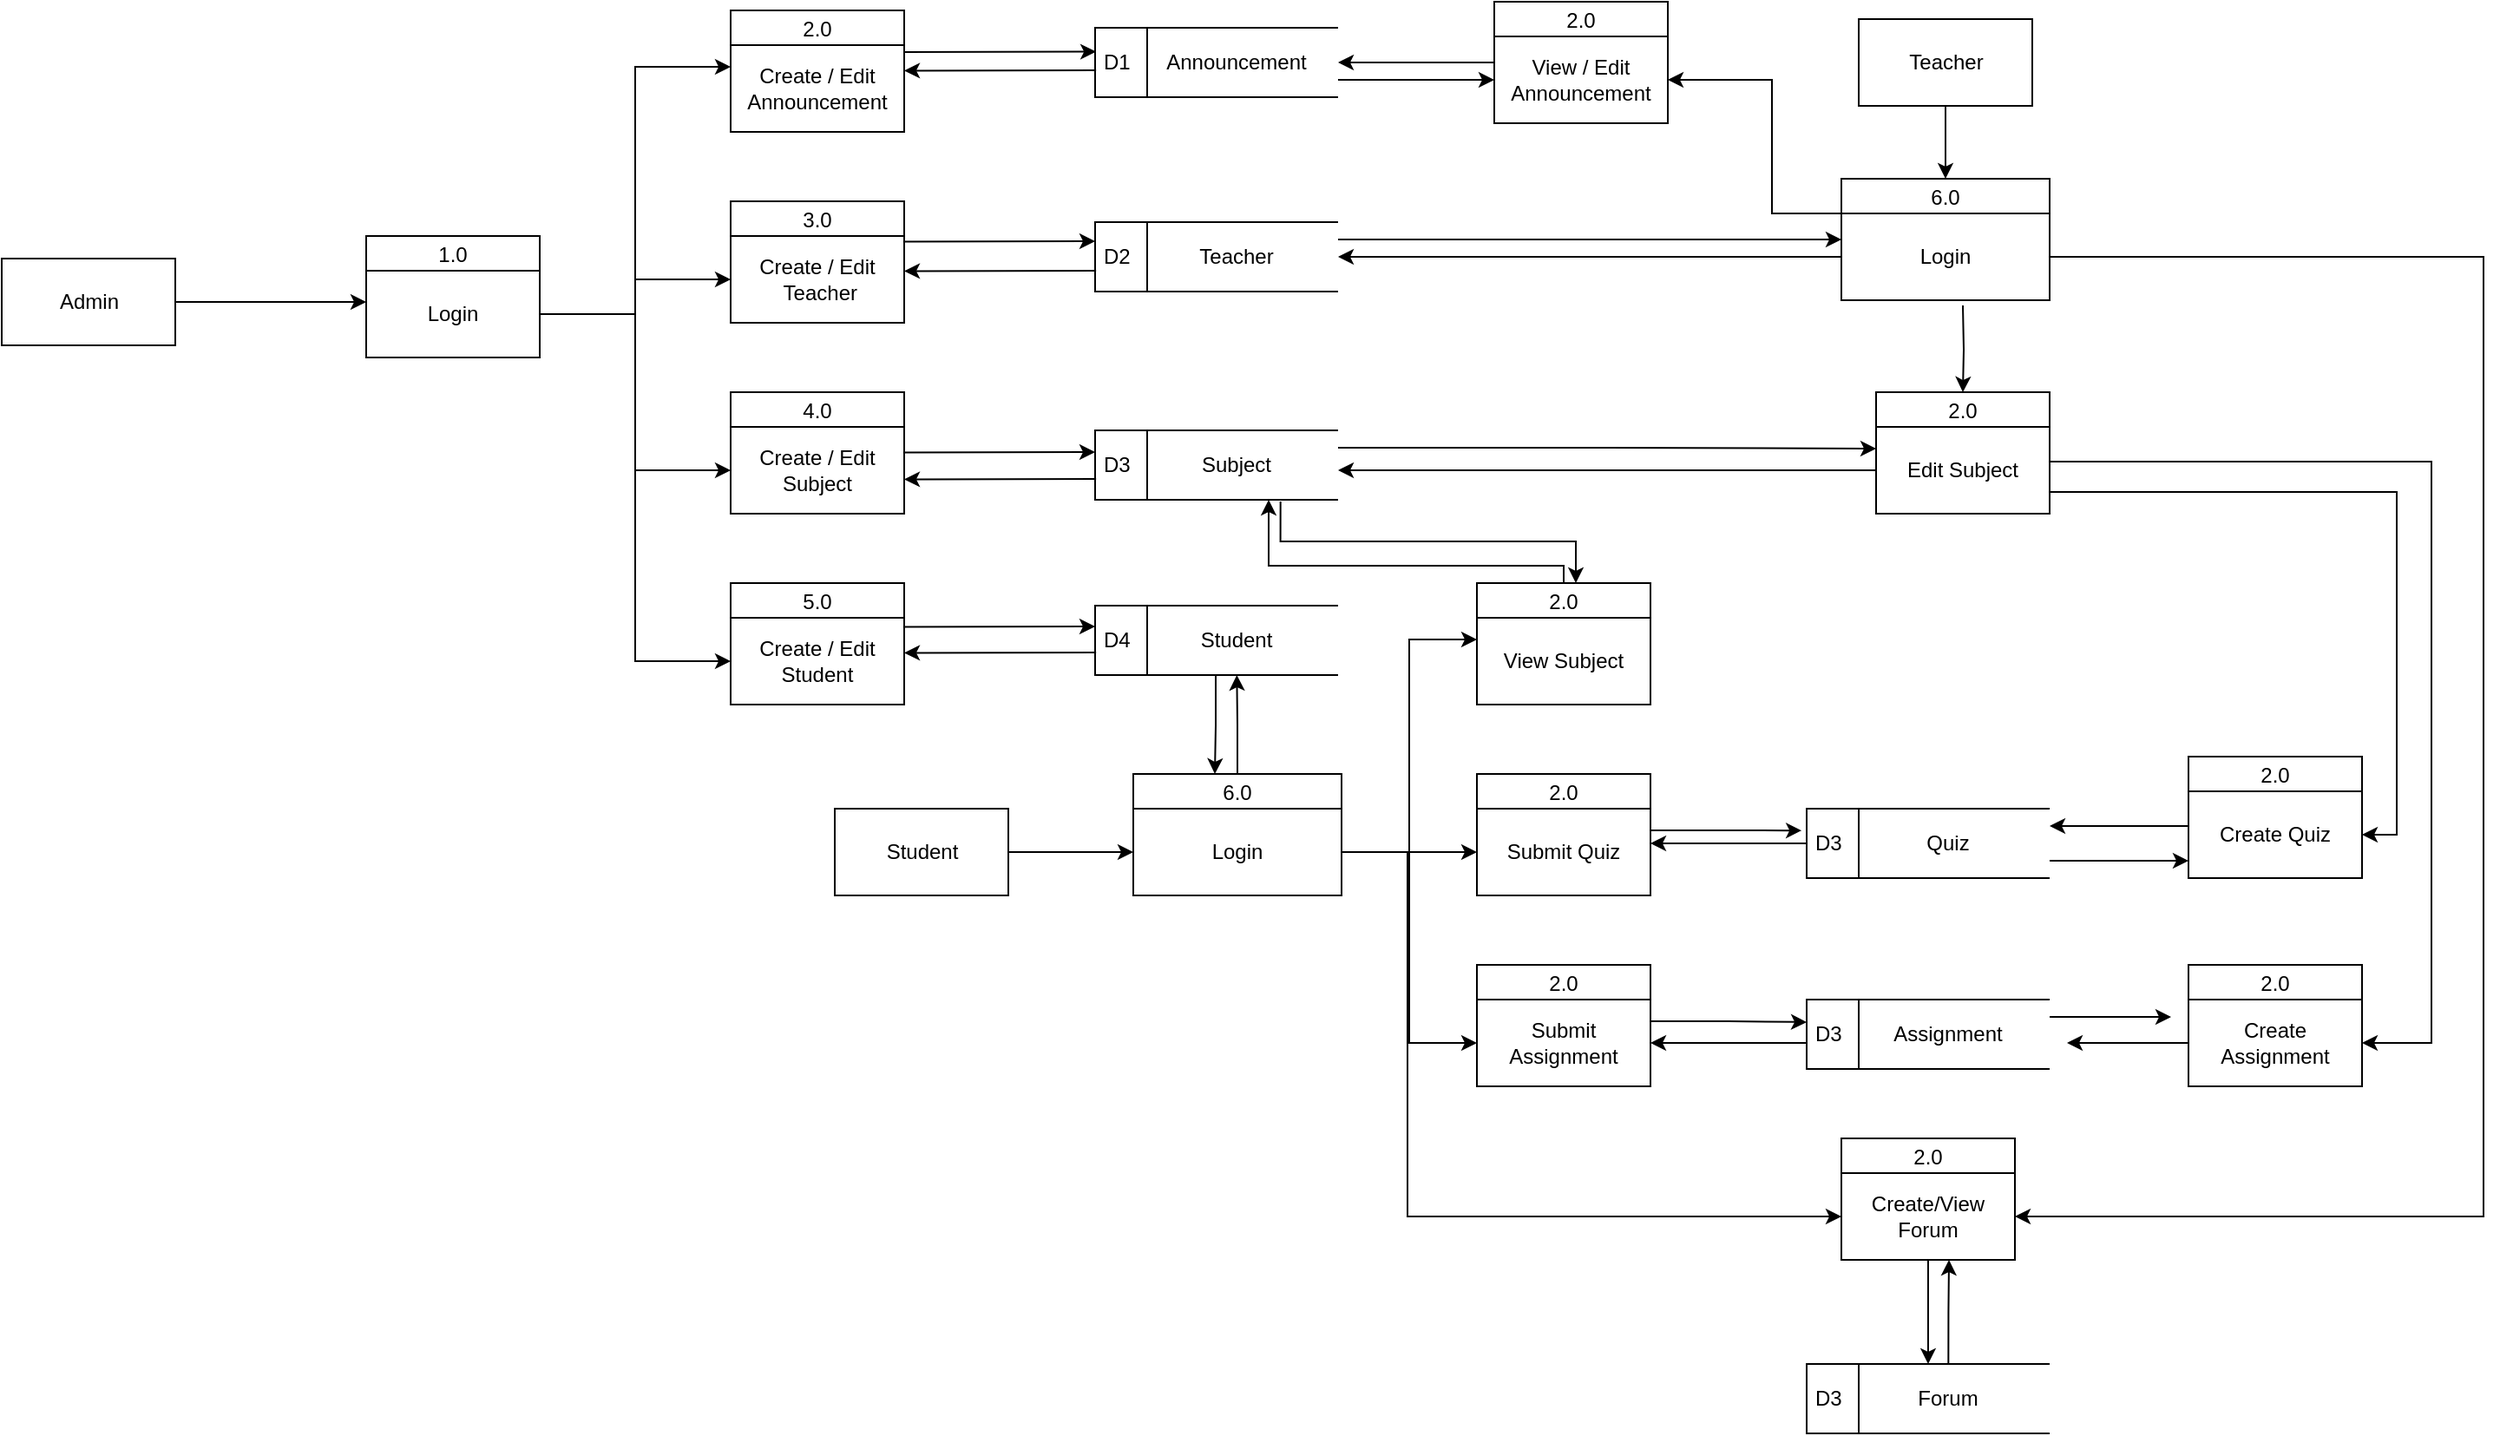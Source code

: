 <mxfile version="13.10.4" type="github"><diagram id="C5RBs43oDa-KdzZeNtuy" name="Page-1"><mxGraphModel dx="1209" dy="642" grid="1" gridSize="10" guides="1" tooltips="1" connect="1" arrows="1" fold="1" page="1" pageScale="1" pageWidth="827" pageHeight="1169" math="0" shadow="0"><root><mxCell id="WIyWlLk6GJQsqaUBKTNV-0"/><mxCell id="WIyWlLk6GJQsqaUBKTNV-1" parent="WIyWlLk6GJQsqaUBKTNV-0"/><mxCell id="wd8GQg8yWR7TYl4xGY3D-134" value="" style="group" vertex="1" connectable="0" parent="WIyWlLk6GJQsqaUBKTNV-1"><mxGeometry width="1430" height="825" as="geometry"/></mxCell><mxCell id="wd8GQg8yWR7TYl4xGY3D-36" style="edgeStyle=orthogonalEdgeStyle;rounded=0;orthogonalLoop=1;jettySize=auto;html=1;entryX=0;entryY=0.5;entryDx=0;entryDy=0;" edge="1" parent="wd8GQg8yWR7TYl4xGY3D-134" source="wd8GQg8yWR7TYl4xGY3D-1"><mxGeometry relative="1" as="geometry"><mxPoint x="210" y="173" as="targetPoint"/></mxGeometry></mxCell><mxCell id="wd8GQg8yWR7TYl4xGY3D-1" value="Admin" style="html=1;dashed=0;whitespace=wrap;" vertex="1" parent="wd8GQg8yWR7TYl4xGY3D-134"><mxGeometry y="148" width="100" height="50" as="geometry"/></mxCell><mxCell id="wd8GQg8yWR7TYl4xGY3D-2" value="Teacher" style="html=1;dashed=0;whitespace=wrap;" vertex="1" parent="wd8GQg8yWR7TYl4xGY3D-134"><mxGeometry x="1070" y="10" width="100" height="50" as="geometry"/></mxCell><mxCell id="wd8GQg8yWR7TYl4xGY3D-3" value="Student" style="html=1;dashed=0;whitespace=wrap;" vertex="1" parent="wd8GQg8yWR7TYl4xGY3D-134"><mxGeometry x="480" y="465" width="100" height="50" as="geometry"/></mxCell><mxCell id="wd8GQg8yWR7TYl4xGY3D-4" value="2.0" style="swimlane;fontStyle=0;childLayout=stackLayout;horizontal=1;startSize=20;fillColor=#ffffff;horizontalStack=0;resizeParent=1;resizeParentMax=0;resizeLast=0;collapsible=0;marginBottom=0;swimlaneFillColor=#ffffff;labelBackgroundColor=none;labelBorderColor=none;" vertex="1" parent="wd8GQg8yWR7TYl4xGY3D-134"><mxGeometry x="420" y="5" width="100" height="70" as="geometry"/></mxCell><mxCell id="wd8GQg8yWR7TYl4xGY3D-5" value="Create / Edit&lt;br&gt;Announcement" style="text;html=1;strokeColor=none;fillColor=none;align=center;verticalAlign=middle;whiteSpace=wrap;rounded=0;labelBackgroundColor=none;" vertex="1" parent="wd8GQg8yWR7TYl4xGY3D-4"><mxGeometry y="20" width="100" height="50" as="geometry"/></mxCell><mxCell id="wd8GQg8yWR7TYl4xGY3D-6" value="3.0" style="swimlane;fontStyle=0;childLayout=stackLayout;horizontal=1;startSize=20;fillColor=#ffffff;horizontalStack=0;resizeParent=1;resizeParentMax=0;resizeLast=0;collapsible=0;marginBottom=0;swimlaneFillColor=#ffffff;labelBackgroundColor=none;labelBorderColor=none;" vertex="1" parent="wd8GQg8yWR7TYl4xGY3D-134"><mxGeometry x="420" y="115" width="100" height="70" as="geometry"/></mxCell><mxCell id="wd8GQg8yWR7TYl4xGY3D-7" value="Create / Edit&lt;br&gt;&amp;nbsp;Teacher" style="text;html=1;strokeColor=none;fillColor=none;align=center;verticalAlign=middle;whiteSpace=wrap;rounded=0;labelBackgroundColor=none;" vertex="1" parent="wd8GQg8yWR7TYl4xGY3D-6"><mxGeometry y="20" width="100" height="50" as="geometry"/></mxCell><mxCell id="wd8GQg8yWR7TYl4xGY3D-9" value="4.0" style="swimlane;fontStyle=0;childLayout=stackLayout;horizontal=1;startSize=20;fillColor=#ffffff;horizontalStack=0;resizeParent=1;resizeParentMax=0;resizeLast=0;collapsible=0;marginBottom=0;swimlaneFillColor=#ffffff;labelBackgroundColor=none;labelBorderColor=none;" vertex="1" parent="wd8GQg8yWR7TYl4xGY3D-134"><mxGeometry x="420" y="225" width="100" height="70" as="geometry"/></mxCell><mxCell id="wd8GQg8yWR7TYl4xGY3D-10" value="Create / Edit&lt;br&gt;Subject" style="text;html=1;strokeColor=none;fillColor=none;align=center;verticalAlign=middle;whiteSpace=wrap;rounded=0;labelBackgroundColor=none;" vertex="1" parent="wd8GQg8yWR7TYl4xGY3D-9"><mxGeometry y="20" width="100" height="50" as="geometry"/></mxCell><mxCell id="wd8GQg8yWR7TYl4xGY3D-14" value="" style="group" vertex="1" connectable="0" parent="wd8GQg8yWR7TYl4xGY3D-134"><mxGeometry x="630" y="127" width="140" height="40" as="geometry"/></mxCell><mxCell id="wd8GQg8yWR7TYl4xGY3D-11" value="D2" style="html=1;dashed=0;whitespace=wrap;shape=mxgraph.dfd.dataStoreID;align=left;spacingLeft=3;points=[[0,0],[0.5,0],[1,0],[0,0.5],[1,0.5],[0,1],[0.5,1],[1,1]];labelBackgroundColor=none;" vertex="1" parent="wd8GQg8yWR7TYl4xGY3D-14"><mxGeometry width="140" height="40" as="geometry"/></mxCell><mxCell id="wd8GQg8yWR7TYl4xGY3D-13" value="Teacher" style="text;html=1;strokeColor=none;fillColor=none;align=center;verticalAlign=middle;whiteSpace=wrap;rounded=0;labelBackgroundColor=none;" vertex="1" parent="wd8GQg8yWR7TYl4xGY3D-14"><mxGeometry x="23.333" width="116.667" height="40" as="geometry"/></mxCell><mxCell id="wd8GQg8yWR7TYl4xGY3D-15" value="" style="group" vertex="1" connectable="0" parent="wd8GQg8yWR7TYl4xGY3D-134"><mxGeometry x="630" y="247" width="140" height="40" as="geometry"/></mxCell><mxCell id="wd8GQg8yWR7TYl4xGY3D-16" value="D3" style="html=1;dashed=0;whitespace=wrap;shape=mxgraph.dfd.dataStoreID;align=left;spacingLeft=3;points=[[0,0],[0.5,0],[1,0],[0,0.5],[1,0.5],[0,1],[0.5,1],[1,1]];labelBackgroundColor=none;" vertex="1" parent="wd8GQg8yWR7TYl4xGY3D-15"><mxGeometry width="140" height="40" as="geometry"/></mxCell><mxCell id="wd8GQg8yWR7TYl4xGY3D-17" value="Subject" style="text;html=1;strokeColor=none;fillColor=none;align=center;verticalAlign=middle;whiteSpace=wrap;rounded=0;labelBackgroundColor=none;" vertex="1" parent="wd8GQg8yWR7TYl4xGY3D-15"><mxGeometry x="23.333" width="116.667" height="40" as="geometry"/></mxCell><mxCell id="wd8GQg8yWR7TYl4xGY3D-25" value="" style="group" vertex="1" connectable="0" parent="wd8GQg8yWR7TYl4xGY3D-134"><mxGeometry x="630" y="15" width="140" height="40" as="geometry"/></mxCell><mxCell id="wd8GQg8yWR7TYl4xGY3D-26" value="D1" style="html=1;dashed=0;whitespace=wrap;shape=mxgraph.dfd.dataStoreID;align=left;spacingLeft=3;points=[[0,0],[0.5,0],[1,0],[0,0.5],[1,0.5],[0,1],[0.5,1],[1,1]];labelBackgroundColor=none;" vertex="1" parent="wd8GQg8yWR7TYl4xGY3D-25"><mxGeometry width="140" height="40" as="geometry"/></mxCell><mxCell id="wd8GQg8yWR7TYl4xGY3D-27" value="Announcement" style="text;html=1;strokeColor=none;fillColor=none;align=center;verticalAlign=middle;whiteSpace=wrap;rounded=0;labelBackgroundColor=none;" vertex="1" parent="wd8GQg8yWR7TYl4xGY3D-25"><mxGeometry x="23.333" width="116.667" height="40" as="geometry"/></mxCell><mxCell id="wd8GQg8yWR7TYl4xGY3D-28" value="5.0" style="swimlane;fontStyle=0;childLayout=stackLayout;horizontal=1;startSize=20;fillColor=#ffffff;horizontalStack=0;resizeParent=1;resizeParentMax=0;resizeLast=0;collapsible=0;marginBottom=0;swimlaneFillColor=#ffffff;labelBackgroundColor=none;labelBorderColor=none;" vertex="1" parent="wd8GQg8yWR7TYl4xGY3D-134"><mxGeometry x="420" y="335" width="100" height="70" as="geometry"/></mxCell><mxCell id="wd8GQg8yWR7TYl4xGY3D-29" value="Create / Edit&lt;br&gt;Student" style="text;html=1;strokeColor=none;fillColor=none;align=center;verticalAlign=middle;whiteSpace=wrap;rounded=0;labelBackgroundColor=none;" vertex="1" parent="wd8GQg8yWR7TYl4xGY3D-28"><mxGeometry y="20" width="100" height="50" as="geometry"/></mxCell><mxCell id="wd8GQg8yWR7TYl4xGY3D-31" value="" style="group" vertex="1" connectable="0" parent="wd8GQg8yWR7TYl4xGY3D-134"><mxGeometry x="630" y="348" width="140" height="40" as="geometry"/></mxCell><mxCell id="wd8GQg8yWR7TYl4xGY3D-32" value="D4" style="html=1;dashed=0;whitespace=wrap;shape=mxgraph.dfd.dataStoreID;align=left;spacingLeft=3;points=[[0,0],[0.5,0],[1,0],[0,0.5],[1,0.5],[0,1],[0.5,1],[1,1]];labelBackgroundColor=none;" vertex="1" parent="wd8GQg8yWR7TYl4xGY3D-31"><mxGeometry width="140" height="40" as="geometry"/></mxCell><mxCell id="wd8GQg8yWR7TYl4xGY3D-33" value="Student" style="text;html=1;strokeColor=none;fillColor=none;align=center;verticalAlign=middle;whiteSpace=wrap;rounded=0;labelBackgroundColor=none;" vertex="1" parent="wd8GQg8yWR7TYl4xGY3D-31"><mxGeometry x="23.333" width="116.667" height="40" as="geometry"/></mxCell><mxCell id="wd8GQg8yWR7TYl4xGY3D-34" value="1.0" style="swimlane;fontStyle=0;childLayout=stackLayout;horizontal=1;startSize=20;fillColor=#ffffff;horizontalStack=0;resizeParent=1;resizeParentMax=0;resizeLast=0;collapsible=0;marginBottom=0;swimlaneFillColor=#ffffff;labelBackgroundColor=none;labelBorderColor=none;" vertex="1" parent="wd8GQg8yWR7TYl4xGY3D-134"><mxGeometry x="210" y="135" width="100" height="70" as="geometry"/></mxCell><mxCell id="wd8GQg8yWR7TYl4xGY3D-35" value="Login" style="text;html=1;strokeColor=none;fillColor=none;align=center;verticalAlign=middle;whiteSpace=wrap;rounded=0;labelBackgroundColor=none;" vertex="1" parent="wd8GQg8yWR7TYl4xGY3D-34"><mxGeometry y="20" width="100" height="50" as="geometry"/></mxCell><mxCell id="wd8GQg8yWR7TYl4xGY3D-37" style="edgeStyle=orthogonalEdgeStyle;rounded=0;orthogonalLoop=1;jettySize=auto;html=1;entryX=0;entryY=0.25;entryDx=0;entryDy=0;" edge="1" parent="wd8GQg8yWR7TYl4xGY3D-134" source="wd8GQg8yWR7TYl4xGY3D-35" target="wd8GQg8yWR7TYl4xGY3D-5"><mxGeometry relative="1" as="geometry"/></mxCell><mxCell id="wd8GQg8yWR7TYl4xGY3D-38" style="edgeStyle=orthogonalEdgeStyle;rounded=0;orthogonalLoop=1;jettySize=auto;html=1;entryX=0;entryY=0.5;entryDx=0;entryDy=0;" edge="1" parent="wd8GQg8yWR7TYl4xGY3D-134" source="wd8GQg8yWR7TYl4xGY3D-35" target="wd8GQg8yWR7TYl4xGY3D-7"><mxGeometry relative="1" as="geometry"/></mxCell><mxCell id="wd8GQg8yWR7TYl4xGY3D-39" style="edgeStyle=orthogonalEdgeStyle;rounded=0;orthogonalLoop=1;jettySize=auto;html=1;entryX=0;entryY=0.5;entryDx=0;entryDy=0;" edge="1" parent="wd8GQg8yWR7TYl4xGY3D-134" source="wd8GQg8yWR7TYl4xGY3D-35" target="wd8GQg8yWR7TYl4xGY3D-10"><mxGeometry relative="1" as="geometry"/></mxCell><mxCell id="wd8GQg8yWR7TYl4xGY3D-40" style="edgeStyle=orthogonalEdgeStyle;rounded=0;orthogonalLoop=1;jettySize=auto;html=1;entryX=0;entryY=0.5;entryDx=0;entryDy=0;" edge="1" parent="wd8GQg8yWR7TYl4xGY3D-134" source="wd8GQg8yWR7TYl4xGY3D-35" target="wd8GQg8yWR7TYl4xGY3D-29"><mxGeometry relative="1" as="geometry"/></mxCell><mxCell id="wd8GQg8yWR7TYl4xGY3D-48" value="" style="endArrow=classic;html=1;entryX=0.004;entryY=0.195;entryDx=0;entryDy=0;entryPerimeter=0;" edge="1" parent="wd8GQg8yWR7TYl4xGY3D-134"><mxGeometry width="50" height="50" relative="1" as="geometry"><mxPoint x="520" y="29" as="sourcePoint"/><mxPoint x="630.56" y="28.8" as="targetPoint"/></mxGeometry></mxCell><mxCell id="wd8GQg8yWR7TYl4xGY3D-49" value="" style="endArrow=none;html=1;entryX=0.004;entryY=0.195;entryDx=0;entryDy=0;entryPerimeter=0;endFill=0;startArrow=classic;startFill=1;" edge="1" parent="wd8GQg8yWR7TYl4xGY3D-134"><mxGeometry width="50" height="50" relative="1" as="geometry"><mxPoint x="520" y="39.7" as="sourcePoint"/><mxPoint x="630.56" y="39.5" as="targetPoint"/></mxGeometry></mxCell><mxCell id="wd8GQg8yWR7TYl4xGY3D-50" value="" style="endArrow=classic;html=1;entryX=0.004;entryY=0.195;entryDx=0;entryDy=0;entryPerimeter=0;" edge="1" parent="wd8GQg8yWR7TYl4xGY3D-134"><mxGeometry width="50" height="50" relative="1" as="geometry"><mxPoint x="519.44" y="138.2" as="sourcePoint"/><mxPoint x="630" y="138" as="targetPoint"/></mxGeometry></mxCell><mxCell id="wd8GQg8yWR7TYl4xGY3D-51" value="" style="endArrow=none;html=1;entryX=0.004;entryY=0.195;entryDx=0;entryDy=0;entryPerimeter=0;endFill=0;startArrow=classic;startFill=1;" edge="1" parent="wd8GQg8yWR7TYl4xGY3D-134"><mxGeometry width="50" height="50" relative="1" as="geometry"><mxPoint x="520" y="155.2" as="sourcePoint"/><mxPoint x="630.56" y="155" as="targetPoint"/></mxGeometry></mxCell><mxCell id="wd8GQg8yWR7TYl4xGY3D-52" value="" style="endArrow=classic;html=1;entryX=0.004;entryY=0.195;entryDx=0;entryDy=0;entryPerimeter=0;" edge="1" parent="wd8GQg8yWR7TYl4xGY3D-134"><mxGeometry width="50" height="50" relative="1" as="geometry"><mxPoint x="519.44" y="259.7" as="sourcePoint"/><mxPoint x="630" y="259.5" as="targetPoint"/></mxGeometry></mxCell><mxCell id="wd8GQg8yWR7TYl4xGY3D-53" value="" style="endArrow=none;html=1;entryX=0.004;entryY=0.195;entryDx=0;entryDy=0;entryPerimeter=0;endFill=0;startArrow=classic;startFill=1;" edge="1" parent="wd8GQg8yWR7TYl4xGY3D-134"><mxGeometry width="50" height="50" relative="1" as="geometry"><mxPoint x="520" y="275.2" as="sourcePoint"/><mxPoint x="630.56" y="275" as="targetPoint"/></mxGeometry></mxCell><mxCell id="wd8GQg8yWR7TYl4xGY3D-54" value="" style="endArrow=classic;html=1;entryX=0.004;entryY=0.195;entryDx=0;entryDy=0;entryPerimeter=0;" edge="1" parent="wd8GQg8yWR7TYl4xGY3D-134"><mxGeometry width="50" height="50" relative="1" as="geometry"><mxPoint x="519.44" y="360.2" as="sourcePoint"/><mxPoint x="630" y="360" as="targetPoint"/></mxGeometry></mxCell><mxCell id="wd8GQg8yWR7TYl4xGY3D-55" value="" style="endArrow=none;html=1;entryX=0.004;entryY=0.195;entryDx=0;entryDy=0;entryPerimeter=0;startArrow=classic;startFill=1;endFill=0;" edge="1" parent="wd8GQg8yWR7TYl4xGY3D-134"><mxGeometry width="50" height="50" relative="1" as="geometry"><mxPoint x="520" y="375.2" as="sourcePoint"/><mxPoint x="630.56" y="375" as="targetPoint"/></mxGeometry></mxCell><mxCell id="wd8GQg8yWR7TYl4xGY3D-58" style="edgeStyle=orthogonalEdgeStyle;rounded=0;orthogonalLoop=1;jettySize=auto;html=1;entryX=1;entryY=0.25;entryDx=0;entryDy=0;startArrow=classic;startFill=1;endArrow=none;endFill=0;" edge="1" parent="wd8GQg8yWR7TYl4xGY3D-134" source="wd8GQg8yWR7TYl4xGY3D-56" target="wd8GQg8yWR7TYl4xGY3D-13"><mxGeometry relative="1" as="geometry"/></mxCell><mxCell id="wd8GQg8yWR7TYl4xGY3D-56" value="6.0" style="swimlane;fontStyle=0;childLayout=stackLayout;horizontal=1;startSize=20;fillColor=#ffffff;horizontalStack=0;resizeParent=1;resizeParentMax=0;resizeLast=0;collapsible=0;marginBottom=0;swimlaneFillColor=#ffffff;labelBackgroundColor=none;labelBorderColor=none;" vertex="1" parent="wd8GQg8yWR7TYl4xGY3D-134"><mxGeometry x="1060" y="102" width="120" height="70" as="geometry"/></mxCell><mxCell id="wd8GQg8yWR7TYl4xGY3D-57" value="Login" style="text;html=1;strokeColor=none;fillColor=none;align=center;verticalAlign=middle;whiteSpace=wrap;rounded=0;labelBackgroundColor=none;" vertex="1" parent="wd8GQg8yWR7TYl4xGY3D-56"><mxGeometry y="20" width="120" height="50" as="geometry"/></mxCell><mxCell id="wd8GQg8yWR7TYl4xGY3D-64" style="edgeStyle=orthogonalEdgeStyle;rounded=0;orthogonalLoop=1;jettySize=auto;html=1;exitX=0.5;exitY=1;exitDx=0;exitDy=0;entryX=0.5;entryY=0;entryDx=0;entryDy=0;startArrow=none;startFill=0;endArrow=classic;endFill=1;" edge="1" parent="wd8GQg8yWR7TYl4xGY3D-134" source="wd8GQg8yWR7TYl4xGY3D-2" target="wd8GQg8yWR7TYl4xGY3D-56"><mxGeometry relative="1" as="geometry"/></mxCell><mxCell id="wd8GQg8yWR7TYl4xGY3D-59" style="edgeStyle=orthogonalEdgeStyle;rounded=0;orthogonalLoop=1;jettySize=auto;html=1;entryX=0;entryY=0.5;entryDx=0;entryDy=0;startArrow=classic;startFill=1;endArrow=none;endFill=0;" edge="1" parent="wd8GQg8yWR7TYl4xGY3D-134" source="wd8GQg8yWR7TYl4xGY3D-13" target="wd8GQg8yWR7TYl4xGY3D-57"><mxGeometry relative="1" as="geometry"/></mxCell><mxCell id="wd8GQg8yWR7TYl4xGY3D-65" value="2.0" style="swimlane;fontStyle=0;childLayout=stackLayout;horizontal=1;startSize=20;fillColor=#ffffff;horizontalStack=0;resizeParent=1;resizeParentMax=0;resizeLast=0;collapsible=0;marginBottom=0;swimlaneFillColor=#ffffff;labelBackgroundColor=none;labelBorderColor=none;" vertex="1" parent="wd8GQg8yWR7TYl4xGY3D-134"><mxGeometry x="860" width="100" height="70" as="geometry"/></mxCell><mxCell id="wd8GQg8yWR7TYl4xGY3D-66" value="View / Edit&lt;br&gt;Announcement" style="text;html=1;strokeColor=none;fillColor=none;align=center;verticalAlign=middle;whiteSpace=wrap;rounded=0;labelBackgroundColor=none;" vertex="1" parent="wd8GQg8yWR7TYl4xGY3D-65"><mxGeometry y="20" width="100" height="50" as="geometry"/></mxCell><mxCell id="wd8GQg8yWR7TYl4xGY3D-67" value="2.0" style="swimlane;fontStyle=0;childLayout=stackLayout;horizontal=1;startSize=20;fillColor=#ffffff;horizontalStack=0;resizeParent=1;resizeParentMax=0;resizeLast=0;collapsible=0;marginBottom=0;swimlaneFillColor=#ffffff;labelBackgroundColor=none;labelBorderColor=none;" vertex="1" parent="wd8GQg8yWR7TYl4xGY3D-134"><mxGeometry x="1080" y="225" width="100" height="70" as="geometry"/></mxCell><mxCell id="wd8GQg8yWR7TYl4xGY3D-68" value="Edit Subject" style="text;html=1;strokeColor=none;fillColor=none;align=center;verticalAlign=middle;whiteSpace=wrap;rounded=0;labelBackgroundColor=none;" vertex="1" parent="wd8GQg8yWR7TYl4xGY3D-67"><mxGeometry y="20" width="100" height="50" as="geometry"/></mxCell><mxCell id="wd8GQg8yWR7TYl4xGY3D-70" style="edgeStyle=orthogonalEdgeStyle;rounded=0;orthogonalLoop=1;jettySize=auto;html=1;entryX=0;entryY=0;entryDx=0;entryDy=0;startArrow=classic;startFill=1;endArrow=none;endFill=0;" edge="1" parent="wd8GQg8yWR7TYl4xGY3D-134" source="wd8GQg8yWR7TYl4xGY3D-66" target="wd8GQg8yWR7TYl4xGY3D-57"><mxGeometry relative="1" as="geometry"><Array as="points"><mxPoint x="1020" y="45"/><mxPoint x="1020" y="122"/></Array></mxGeometry></mxCell><mxCell id="wd8GQg8yWR7TYl4xGY3D-71" style="edgeStyle=orthogonalEdgeStyle;rounded=0;orthogonalLoop=1;jettySize=auto;html=1;entryX=1;entryY=0.75;entryDx=0;entryDy=0;startArrow=classic;startFill=1;endArrow=none;endFill=0;" edge="1" parent="wd8GQg8yWR7TYl4xGY3D-134" source="wd8GQg8yWR7TYl4xGY3D-66" target="wd8GQg8yWR7TYl4xGY3D-27"><mxGeometry relative="1" as="geometry"/></mxCell><mxCell id="wd8GQg8yWR7TYl4xGY3D-72" style="edgeStyle=orthogonalEdgeStyle;rounded=0;orthogonalLoop=1;jettySize=auto;html=1;startArrow=classic;startFill=1;endArrow=none;endFill=0;" edge="1" parent="wd8GQg8yWR7TYl4xGY3D-134" source="wd8GQg8yWR7TYl4xGY3D-27"><mxGeometry relative="1" as="geometry"><mxPoint x="860" y="35" as="targetPoint"/></mxGeometry></mxCell><mxCell id="wd8GQg8yWR7TYl4xGY3D-74" style="edgeStyle=orthogonalEdgeStyle;rounded=0;orthogonalLoop=1;jettySize=auto;html=1;entryX=0.5;entryY=0;entryDx=0;entryDy=0;startArrow=none;startFill=0;endArrow=classic;endFill=1;" edge="1" parent="wd8GQg8yWR7TYl4xGY3D-134" target="wd8GQg8yWR7TYl4xGY3D-67"><mxGeometry relative="1" as="geometry"><mxPoint x="1130" y="175" as="sourcePoint"/></mxGeometry></mxCell><mxCell id="wd8GQg8yWR7TYl4xGY3D-75" style="edgeStyle=orthogonalEdgeStyle;rounded=0;orthogonalLoop=1;jettySize=auto;html=1;startArrow=none;startFill=0;endArrow=classic;endFill=1;entryX=1;entryY=0.575;entryDx=0;entryDy=0;entryPerimeter=0;" edge="1" parent="wd8GQg8yWR7TYl4xGY3D-134" source="wd8GQg8yWR7TYl4xGY3D-68" target="wd8GQg8yWR7TYl4xGY3D-17"><mxGeometry relative="1" as="geometry"><mxPoint x="780" y="270" as="targetPoint"/></mxGeometry></mxCell><mxCell id="wd8GQg8yWR7TYl4xGY3D-76" style="edgeStyle=orthogonalEdgeStyle;rounded=0;orthogonalLoop=1;jettySize=auto;html=1;exitX=1;exitY=0.25;exitDx=0;exitDy=0;entryX=0;entryY=0.25;entryDx=0;entryDy=0;startArrow=none;startFill=0;endArrow=classic;endFill=1;" edge="1" parent="wd8GQg8yWR7TYl4xGY3D-134" source="wd8GQg8yWR7TYl4xGY3D-17" target="wd8GQg8yWR7TYl4xGY3D-68"><mxGeometry relative="1" as="geometry"/></mxCell><mxCell id="wd8GQg8yWR7TYl4xGY3D-78" value="2.0" style="swimlane;fontStyle=0;childLayout=stackLayout;horizontal=1;startSize=20;fillColor=#ffffff;horizontalStack=0;resizeParent=1;resizeParentMax=0;resizeLast=0;collapsible=0;marginBottom=0;swimlaneFillColor=#ffffff;labelBackgroundColor=none;labelBorderColor=none;" vertex="1" parent="wd8GQg8yWR7TYl4xGY3D-134"><mxGeometry x="1260" y="435" width="100" height="70" as="geometry"/></mxCell><mxCell id="wd8GQg8yWR7TYl4xGY3D-79" value="Create Quiz" style="text;html=1;strokeColor=none;fillColor=none;align=center;verticalAlign=middle;whiteSpace=wrap;rounded=0;labelBackgroundColor=none;" vertex="1" parent="wd8GQg8yWR7TYl4xGY3D-78"><mxGeometry y="20" width="100" height="50" as="geometry"/></mxCell><mxCell id="wd8GQg8yWR7TYl4xGY3D-80" value="2.0" style="swimlane;fontStyle=0;childLayout=stackLayout;horizontal=1;startSize=20;fillColor=#ffffff;horizontalStack=0;resizeParent=1;resizeParentMax=0;resizeLast=0;collapsible=0;marginBottom=0;swimlaneFillColor=#ffffff;labelBackgroundColor=none;labelBorderColor=none;" vertex="1" parent="wd8GQg8yWR7TYl4xGY3D-134"><mxGeometry x="1260" y="555" width="100" height="70" as="geometry"/></mxCell><mxCell id="wd8GQg8yWR7TYl4xGY3D-81" value="Create Assignment" style="text;html=1;strokeColor=none;fillColor=none;align=center;verticalAlign=middle;whiteSpace=wrap;rounded=0;labelBackgroundColor=none;" vertex="1" parent="wd8GQg8yWR7TYl4xGY3D-80"><mxGeometry y="20" width="100" height="50" as="geometry"/></mxCell><mxCell id="wd8GQg8yWR7TYl4xGY3D-82" value="" style="group" vertex="1" connectable="0" parent="wd8GQg8yWR7TYl4xGY3D-134"><mxGeometry x="1040" y="465" width="140" height="40" as="geometry"/></mxCell><mxCell id="wd8GQg8yWR7TYl4xGY3D-83" value="D3" style="html=1;dashed=0;whitespace=wrap;shape=mxgraph.dfd.dataStoreID;align=left;spacingLeft=3;points=[[0,0],[0.5,0],[1,0],[0,0.5],[1,0.5],[0,1],[0.5,1],[1,1]];labelBackgroundColor=none;" vertex="1" parent="wd8GQg8yWR7TYl4xGY3D-82"><mxGeometry width="140" height="40" as="geometry"/></mxCell><mxCell id="wd8GQg8yWR7TYl4xGY3D-84" value="Quiz" style="text;html=1;strokeColor=none;fillColor=none;align=center;verticalAlign=middle;whiteSpace=wrap;rounded=0;labelBackgroundColor=none;" vertex="1" parent="wd8GQg8yWR7TYl4xGY3D-82"><mxGeometry x="23.333" width="116.667" height="40" as="geometry"/></mxCell><mxCell id="wd8GQg8yWR7TYl4xGY3D-85" value="" style="group" vertex="1" connectable="0" parent="wd8GQg8yWR7TYl4xGY3D-134"><mxGeometry x="1040" y="575" width="140" height="40" as="geometry"/></mxCell><mxCell id="wd8GQg8yWR7TYl4xGY3D-86" value="D3" style="html=1;dashed=0;whitespace=wrap;shape=mxgraph.dfd.dataStoreID;align=left;spacingLeft=3;points=[[0,0],[0.5,0],[1,0],[0,0.5],[1,0.5],[0,1],[0.5,1],[1,1]];labelBackgroundColor=none;" vertex="1" parent="wd8GQg8yWR7TYl4xGY3D-85"><mxGeometry width="140" height="40" as="geometry"/></mxCell><mxCell id="wd8GQg8yWR7TYl4xGY3D-87" value="Assignment" style="text;html=1;strokeColor=none;fillColor=none;align=center;verticalAlign=middle;whiteSpace=wrap;rounded=0;labelBackgroundColor=none;" vertex="1" parent="wd8GQg8yWR7TYl4xGY3D-85"><mxGeometry x="23.333" width="116.667" height="40" as="geometry"/></mxCell><mxCell id="wd8GQg8yWR7TYl4xGY3D-94" style="edgeStyle=orthogonalEdgeStyle;rounded=0;orthogonalLoop=1;jettySize=auto;html=1;exitX=0.5;exitY=0;exitDx=0;exitDy=0;entryX=0.5;entryY=1;entryDx=0;entryDy=0;startArrow=none;startFill=0;endArrow=classic;endFill=1;" edge="1" parent="wd8GQg8yWR7TYl4xGY3D-134" source="wd8GQg8yWR7TYl4xGY3D-88" target="wd8GQg8yWR7TYl4xGY3D-33"><mxGeometry relative="1" as="geometry"/></mxCell><mxCell id="wd8GQg8yWR7TYl4xGY3D-88" value="6.0" style="swimlane;fontStyle=0;childLayout=stackLayout;horizontal=1;startSize=20;fillColor=#ffffff;horizontalStack=0;resizeParent=1;resizeParentMax=0;resizeLast=0;collapsible=0;marginBottom=0;swimlaneFillColor=#ffffff;labelBackgroundColor=none;labelBorderColor=none;" vertex="1" parent="wd8GQg8yWR7TYl4xGY3D-134"><mxGeometry x="652" y="445" width="120" height="70" as="geometry"/></mxCell><mxCell id="wd8GQg8yWR7TYl4xGY3D-89" value="Login" style="text;html=1;strokeColor=none;fillColor=none;align=center;verticalAlign=middle;whiteSpace=wrap;rounded=0;labelBackgroundColor=none;" vertex="1" parent="wd8GQg8yWR7TYl4xGY3D-88"><mxGeometry y="20" width="120" height="50" as="geometry"/></mxCell><mxCell id="wd8GQg8yWR7TYl4xGY3D-93" style="edgeStyle=orthogonalEdgeStyle;rounded=0;orthogonalLoop=1;jettySize=auto;html=1;exitX=0.25;exitY=1;exitDx=0;exitDy=0;startArrow=none;startFill=0;endArrow=classic;endFill=1;entryX=0.25;entryY=0;entryDx=0;entryDy=0;" edge="1" parent="wd8GQg8yWR7TYl4xGY3D-134"><mxGeometry relative="1" as="geometry"><mxPoint x="699.5" y="388" as="sourcePoint"/><mxPoint x="699" y="445" as="targetPoint"/><Array as="points"><mxPoint x="700" y="417"/></Array></mxGeometry></mxCell><mxCell id="wd8GQg8yWR7TYl4xGY3D-112" style="edgeStyle=orthogonalEdgeStyle;rounded=0;orthogonalLoop=1;jettySize=auto;html=1;startArrow=none;startFill=0;endArrow=classic;endFill=1;" edge="1" parent="wd8GQg8yWR7TYl4xGY3D-134" source="wd8GQg8yWR7TYl4xGY3D-95"><mxGeometry relative="1" as="geometry"><mxPoint x="730" y="287" as="targetPoint"/><Array as="points"><mxPoint x="900" y="325"/><mxPoint x="730" y="325"/><mxPoint x="730" y="287"/></Array></mxGeometry></mxCell><mxCell id="wd8GQg8yWR7TYl4xGY3D-95" value="2.0" style="swimlane;fontStyle=0;childLayout=stackLayout;horizontal=1;startSize=20;fillColor=#ffffff;horizontalStack=0;resizeParent=1;resizeParentMax=0;resizeLast=0;collapsible=0;marginBottom=0;swimlaneFillColor=#ffffff;labelBackgroundColor=none;labelBorderColor=none;" vertex="1" parent="wd8GQg8yWR7TYl4xGY3D-134"><mxGeometry x="850" y="335" width="100" height="70" as="geometry"/></mxCell><mxCell id="wd8GQg8yWR7TYl4xGY3D-96" value="View Subject" style="text;html=1;strokeColor=none;fillColor=none;align=center;verticalAlign=middle;whiteSpace=wrap;rounded=0;labelBackgroundColor=none;" vertex="1" parent="wd8GQg8yWR7TYl4xGY3D-95"><mxGeometry y="20" width="100" height="50" as="geometry"/></mxCell><mxCell id="wd8GQg8yWR7TYl4xGY3D-97" value="2.0" style="swimlane;fontStyle=0;childLayout=stackLayout;horizontal=1;startSize=20;fillColor=#ffffff;horizontalStack=0;resizeParent=1;resizeParentMax=0;resizeLast=0;collapsible=0;marginBottom=0;swimlaneFillColor=#ffffff;labelBackgroundColor=none;labelBorderColor=none;" vertex="1" parent="wd8GQg8yWR7TYl4xGY3D-134"><mxGeometry x="850" y="445" width="100" height="70" as="geometry"/></mxCell><mxCell id="wd8GQg8yWR7TYl4xGY3D-98" value="Submit Quiz" style="text;html=1;strokeColor=none;fillColor=none;align=center;verticalAlign=middle;whiteSpace=wrap;rounded=0;labelBackgroundColor=none;" vertex="1" parent="wd8GQg8yWR7TYl4xGY3D-97"><mxGeometry y="20" width="100" height="50" as="geometry"/></mxCell><mxCell id="wd8GQg8yWR7TYl4xGY3D-100" value="2.0" style="swimlane;fontStyle=0;childLayout=stackLayout;horizontal=1;startSize=20;fillColor=#ffffff;horizontalStack=0;resizeParent=1;resizeParentMax=0;resizeLast=0;collapsible=0;marginBottom=0;swimlaneFillColor=#ffffff;labelBackgroundColor=none;labelBorderColor=none;" vertex="1" parent="wd8GQg8yWR7TYl4xGY3D-134"><mxGeometry x="850" y="555" width="100" height="70" as="geometry"/></mxCell><mxCell id="wd8GQg8yWR7TYl4xGY3D-101" value="Submit Assignment" style="text;html=1;strokeColor=none;fillColor=none;align=center;verticalAlign=middle;whiteSpace=wrap;rounded=0;labelBackgroundColor=none;" vertex="1" parent="wd8GQg8yWR7TYl4xGY3D-100"><mxGeometry y="20" width="100" height="50" as="geometry"/></mxCell><mxCell id="wd8GQg8yWR7TYl4xGY3D-103" value="2.0" style="swimlane;fontStyle=0;childLayout=stackLayout;horizontal=1;startSize=20;fillColor=#ffffff;horizontalStack=0;resizeParent=1;resizeParentMax=0;resizeLast=0;collapsible=0;marginBottom=0;swimlaneFillColor=#ffffff;labelBackgroundColor=none;labelBorderColor=none;" vertex="1" parent="wd8GQg8yWR7TYl4xGY3D-134"><mxGeometry x="1060" y="655" width="100" height="70" as="geometry"/></mxCell><mxCell id="wd8GQg8yWR7TYl4xGY3D-104" value="Create/View Forum" style="text;html=1;strokeColor=none;fillColor=none;align=center;verticalAlign=middle;whiteSpace=wrap;rounded=0;labelBackgroundColor=none;" vertex="1" parent="wd8GQg8yWR7TYl4xGY3D-103"><mxGeometry y="20" width="100" height="50" as="geometry"/></mxCell><mxCell id="wd8GQg8yWR7TYl4xGY3D-105" value="" style="group" vertex="1" connectable="0" parent="wd8GQg8yWR7TYl4xGY3D-134"><mxGeometry x="1040" y="785" width="140" height="40" as="geometry"/></mxCell><mxCell id="wd8GQg8yWR7TYl4xGY3D-106" value="D3" style="html=1;dashed=0;whitespace=wrap;shape=mxgraph.dfd.dataStoreID;align=left;spacingLeft=3;points=[[0,0],[0.5,0],[1,0],[0,0.5],[1,0.5],[0,1],[0.5,1],[1,1]];labelBackgroundColor=none;" vertex="1" parent="wd8GQg8yWR7TYl4xGY3D-105"><mxGeometry width="140" height="40" as="geometry"/></mxCell><mxCell id="wd8GQg8yWR7TYl4xGY3D-107" value="Forum" style="text;html=1;strokeColor=none;fillColor=none;align=center;verticalAlign=middle;whiteSpace=wrap;rounded=0;labelBackgroundColor=none;" vertex="1" parent="wd8GQg8yWR7TYl4xGY3D-105"><mxGeometry x="23.333" width="116.667" height="40" as="geometry"/></mxCell><mxCell id="wd8GQg8yWR7TYl4xGY3D-111" style="edgeStyle=orthogonalEdgeStyle;rounded=0;orthogonalLoop=1;jettySize=auto;html=1;entryX=0;entryY=0.25;entryDx=0;entryDy=0;startArrow=none;startFill=0;endArrow=classic;endFill=1;" edge="1" parent="wd8GQg8yWR7TYl4xGY3D-134" source="wd8GQg8yWR7TYl4xGY3D-89" target="wd8GQg8yWR7TYl4xGY3D-96"><mxGeometry relative="1" as="geometry"/></mxCell><mxCell id="wd8GQg8yWR7TYl4xGY3D-113" style="edgeStyle=orthogonalEdgeStyle;rounded=0;orthogonalLoop=1;jettySize=auto;html=1;exitX=0.75;exitY=1;exitDx=0;exitDy=0;startArrow=none;startFill=0;endArrow=classic;endFill=1;" edge="1" parent="wd8GQg8yWR7TYl4xGY3D-134"><mxGeometry relative="1" as="geometry"><mxPoint x="736.833" y="288" as="sourcePoint"/><mxPoint x="907" y="335" as="targetPoint"/><Array as="points"><mxPoint x="737" y="311"/><mxPoint x="907" y="311"/></Array></mxGeometry></mxCell><mxCell id="wd8GQg8yWR7TYl4xGY3D-114" style="edgeStyle=orthogonalEdgeStyle;rounded=0;orthogonalLoop=1;jettySize=auto;html=1;entryX=0;entryY=0.5;entryDx=0;entryDy=0;startArrow=none;startFill=0;endArrow=classic;endFill=1;" edge="1" parent="wd8GQg8yWR7TYl4xGY3D-134" source="wd8GQg8yWR7TYl4xGY3D-89" target="wd8GQg8yWR7TYl4xGY3D-98"><mxGeometry relative="1" as="geometry"/></mxCell><mxCell id="wd8GQg8yWR7TYl4xGY3D-115" style="edgeStyle=orthogonalEdgeStyle;rounded=0;orthogonalLoop=1;jettySize=auto;html=1;entryX=0;entryY=0.5;entryDx=0;entryDy=0;startArrow=none;startFill=0;endArrow=classic;endFill=1;" edge="1" parent="wd8GQg8yWR7TYl4xGY3D-134" source="wd8GQg8yWR7TYl4xGY3D-89" target="wd8GQg8yWR7TYl4xGY3D-101"><mxGeometry relative="1" as="geometry"/></mxCell><mxCell id="wd8GQg8yWR7TYl4xGY3D-116" style="edgeStyle=orthogonalEdgeStyle;rounded=0;orthogonalLoop=1;jettySize=auto;html=1;entryX=0;entryY=0.5;entryDx=0;entryDy=0;startArrow=none;startFill=0;endArrow=classic;endFill=1;" edge="1" parent="wd8GQg8yWR7TYl4xGY3D-134" source="wd8GQg8yWR7TYl4xGY3D-89" target="wd8GQg8yWR7TYl4xGY3D-104"><mxGeometry relative="1" as="geometry"><Array as="points"><mxPoint x="810" y="490"/><mxPoint x="810" y="700"/></Array></mxGeometry></mxCell><mxCell id="wd8GQg8yWR7TYl4xGY3D-117" style="edgeStyle=orthogonalEdgeStyle;rounded=0;orthogonalLoop=1;jettySize=auto;html=1;exitX=1;exitY=0.25;exitDx=0;exitDy=0;entryX=-0.021;entryY=0.315;entryDx=0;entryDy=0;entryPerimeter=0;startArrow=none;startFill=0;endArrow=classic;endFill=1;" edge="1" parent="wd8GQg8yWR7TYl4xGY3D-134" source="wd8GQg8yWR7TYl4xGY3D-98" target="wd8GQg8yWR7TYl4xGY3D-83"><mxGeometry relative="1" as="geometry"/></mxCell><mxCell id="wd8GQg8yWR7TYl4xGY3D-118" style="edgeStyle=orthogonalEdgeStyle;rounded=0;orthogonalLoop=1;jettySize=auto;html=1;exitX=0;exitY=0.5;exitDx=0;exitDy=0;startArrow=none;startFill=0;endArrow=classic;endFill=1;" edge="1" parent="wd8GQg8yWR7TYl4xGY3D-134" source="wd8GQg8yWR7TYl4xGY3D-83"><mxGeometry relative="1" as="geometry"><mxPoint x="950" y="485" as="targetPoint"/></mxGeometry></mxCell><mxCell id="wd8GQg8yWR7TYl4xGY3D-119" style="edgeStyle=orthogonalEdgeStyle;rounded=0;orthogonalLoop=1;jettySize=auto;html=1;exitX=1;exitY=0.25;exitDx=0;exitDy=0;entryX=0;entryY=0.325;entryDx=0;entryDy=0;entryPerimeter=0;startArrow=none;startFill=0;endArrow=classic;endFill=1;" edge="1" parent="wd8GQg8yWR7TYl4xGY3D-134" source="wd8GQg8yWR7TYl4xGY3D-101" target="wd8GQg8yWR7TYl4xGY3D-86"><mxGeometry relative="1" as="geometry"/></mxCell><mxCell id="wd8GQg8yWR7TYl4xGY3D-120" style="edgeStyle=orthogonalEdgeStyle;rounded=0;orthogonalLoop=1;jettySize=auto;html=1;exitX=0;exitY=0.625;exitDx=0;exitDy=0;entryX=1;entryY=0.5;entryDx=0;entryDy=0;startArrow=none;startFill=0;endArrow=classic;endFill=1;exitPerimeter=0;" edge="1" parent="wd8GQg8yWR7TYl4xGY3D-134" source="wd8GQg8yWR7TYl4xGY3D-86" target="wd8GQg8yWR7TYl4xGY3D-101"><mxGeometry relative="1" as="geometry"/></mxCell><mxCell id="wd8GQg8yWR7TYl4xGY3D-121" style="edgeStyle=orthogonalEdgeStyle;rounded=0;orthogonalLoop=1;jettySize=auto;html=1;exitX=1;exitY=0.75;exitDx=0;exitDy=0;entryX=1;entryY=0.5;entryDx=0;entryDy=0;startArrow=none;startFill=0;endArrow=classic;endFill=1;" edge="1" parent="wd8GQg8yWR7TYl4xGY3D-134" source="wd8GQg8yWR7TYl4xGY3D-68" target="wd8GQg8yWR7TYl4xGY3D-79"><mxGeometry relative="1" as="geometry"><Array as="points"><mxPoint x="1380" y="283"/><mxPoint x="1380" y="480"/></Array></mxGeometry></mxCell><mxCell id="wd8GQg8yWR7TYl4xGY3D-122" style="edgeStyle=orthogonalEdgeStyle;rounded=0;orthogonalLoop=1;jettySize=auto;html=1;exitX=1;exitY=0.25;exitDx=0;exitDy=0;entryX=1;entryY=0.5;entryDx=0;entryDy=0;startArrow=none;startFill=0;endArrow=classic;endFill=1;" edge="1" parent="wd8GQg8yWR7TYl4xGY3D-134" source="wd8GQg8yWR7TYl4xGY3D-68" target="wd8GQg8yWR7TYl4xGY3D-81"><mxGeometry relative="1" as="geometry"><Array as="points"><mxPoint x="1180" y="265"/><mxPoint x="1400" y="265"/><mxPoint x="1400" y="600"/></Array></mxGeometry></mxCell><mxCell id="wd8GQg8yWR7TYl4xGY3D-123" style="edgeStyle=orthogonalEdgeStyle;rounded=0;orthogonalLoop=1;jettySize=auto;html=1;exitX=0;exitY=0.4;exitDx=0;exitDy=0;startArrow=none;startFill=0;endArrow=classic;endFill=1;entryX=1;entryY=0.25;entryDx=0;entryDy=0;exitPerimeter=0;" edge="1" parent="wd8GQg8yWR7TYl4xGY3D-134" source="wd8GQg8yWR7TYl4xGY3D-79" target="wd8GQg8yWR7TYl4xGY3D-84"><mxGeometry relative="1" as="geometry"><mxPoint x="1190" y="480" as="targetPoint"/></mxGeometry></mxCell><mxCell id="wd8GQg8yWR7TYl4xGY3D-125" style="edgeStyle=orthogonalEdgeStyle;rounded=0;orthogonalLoop=1;jettySize=auto;html=1;exitX=1;exitY=0.75;exitDx=0;exitDy=0;startArrow=none;startFill=0;endArrow=classic;endFill=1;" edge="1" parent="wd8GQg8yWR7TYl4xGY3D-134" source="wd8GQg8yWR7TYl4xGY3D-84"><mxGeometry relative="1" as="geometry"><mxPoint x="1260" y="495" as="targetPoint"/></mxGeometry></mxCell><mxCell id="wd8GQg8yWR7TYl4xGY3D-127" style="edgeStyle=orthogonalEdgeStyle;rounded=0;orthogonalLoop=1;jettySize=auto;html=1;exitX=1;exitY=0.25;exitDx=0;exitDy=0;startArrow=none;startFill=0;endArrow=classic;endFill=1;" edge="1" parent="wd8GQg8yWR7TYl4xGY3D-134" source="wd8GQg8yWR7TYl4xGY3D-87"><mxGeometry relative="1" as="geometry"><mxPoint x="1250" y="585" as="targetPoint"/></mxGeometry></mxCell><mxCell id="wd8GQg8yWR7TYl4xGY3D-128" style="edgeStyle=orthogonalEdgeStyle;rounded=0;orthogonalLoop=1;jettySize=auto;html=1;exitX=0;exitY=0.5;exitDx=0;exitDy=0;startArrow=none;startFill=0;endArrow=classic;endFill=1;" edge="1" parent="wd8GQg8yWR7TYl4xGY3D-134" source="wd8GQg8yWR7TYl4xGY3D-81"><mxGeometry relative="1" as="geometry"><mxPoint x="1190" y="600" as="targetPoint"/></mxGeometry></mxCell><mxCell id="wd8GQg8yWR7TYl4xGY3D-129" style="edgeStyle=orthogonalEdgeStyle;rounded=0;orthogonalLoop=1;jettySize=auto;html=1;exitX=1;exitY=0.5;exitDx=0;exitDy=0;entryX=1;entryY=0.5;entryDx=0;entryDy=0;startArrow=none;startFill=0;endArrow=classic;endFill=1;" edge="1" parent="wd8GQg8yWR7TYl4xGY3D-134" source="wd8GQg8yWR7TYl4xGY3D-57" target="wd8GQg8yWR7TYl4xGY3D-104"><mxGeometry relative="1" as="geometry"><Array as="points"><mxPoint x="1430" y="147"/><mxPoint x="1430" y="700"/></Array></mxGeometry></mxCell><mxCell id="wd8GQg8yWR7TYl4xGY3D-130" style="edgeStyle=orthogonalEdgeStyle;rounded=0;orthogonalLoop=1;jettySize=auto;html=1;exitX=0.5;exitY=1;exitDx=0;exitDy=0;startArrow=none;startFill=0;endArrow=classic;endFill=1;" edge="1" parent="wd8GQg8yWR7TYl4xGY3D-134" source="wd8GQg8yWR7TYl4xGY3D-104"><mxGeometry relative="1" as="geometry"><mxPoint x="1110" y="785" as="targetPoint"/></mxGeometry></mxCell><mxCell id="wd8GQg8yWR7TYl4xGY3D-132" style="edgeStyle=orthogonalEdgeStyle;rounded=0;orthogonalLoop=1;jettySize=auto;html=1;exitX=0.5;exitY=0;exitDx=0;exitDy=0;entryX=0.62;entryY=1;entryDx=0;entryDy=0;entryPerimeter=0;startArrow=none;startFill=0;endArrow=classic;endFill=1;" edge="1" parent="wd8GQg8yWR7TYl4xGY3D-134" source="wd8GQg8yWR7TYl4xGY3D-107" target="wd8GQg8yWR7TYl4xGY3D-104"><mxGeometry relative="1" as="geometry"/></mxCell><mxCell id="wd8GQg8yWR7TYl4xGY3D-133" style="edgeStyle=orthogonalEdgeStyle;rounded=0;orthogonalLoop=1;jettySize=auto;html=1;entryX=0;entryY=0.5;entryDx=0;entryDy=0;startArrow=none;startFill=0;endArrow=classic;endFill=1;" edge="1" parent="wd8GQg8yWR7TYl4xGY3D-134" source="wd8GQg8yWR7TYl4xGY3D-3" target="wd8GQg8yWR7TYl4xGY3D-89"><mxGeometry relative="1" as="geometry"/></mxCell></root></mxGraphModel></diagram></mxfile>